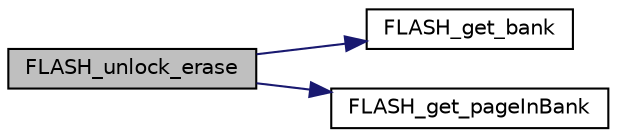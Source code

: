 digraph "FLASH_unlock_erase"
{
 // LATEX_PDF_SIZE
  edge [fontname="Helvetica",fontsize="10",labelfontname="Helvetica",labelfontsize="10"];
  node [fontname="Helvetica",fontsize="10",shape=record];
  rankdir="LR";
  Node1 [label="FLASH_unlock_erase",height=0.2,width=0.4,color="black", fillcolor="grey75", style="filled", fontcolor="black",tooltip="Erase FLASH memory page(s) at address."];
  Node1 -> Node2 [color="midnightblue",fontsize="10",style="solid",fontname="Helvetica"];
  Node2 [label="FLASH_get_bank",height=0.2,width=0.4,color="black", fillcolor="white", style="filled",URL="$flash__l4_8c.html#aa8fda3898ab3b75a5c3f4bf79a770bc1",tooltip="Get the bank of a given address."];
  Node1 -> Node3 [color="midnightblue",fontsize="10",style="solid",fontname="Helvetica"];
  Node3 [label="FLASH_get_pageInBank",height=0.2,width=0.4,color="black", fillcolor="white", style="filled",URL="$flash__l4_8c.html#a70b835f86aec7fa69b9c98f1e5bfa8fd",tooltip="Get the page of a given address within its FLASH bank."];
}
